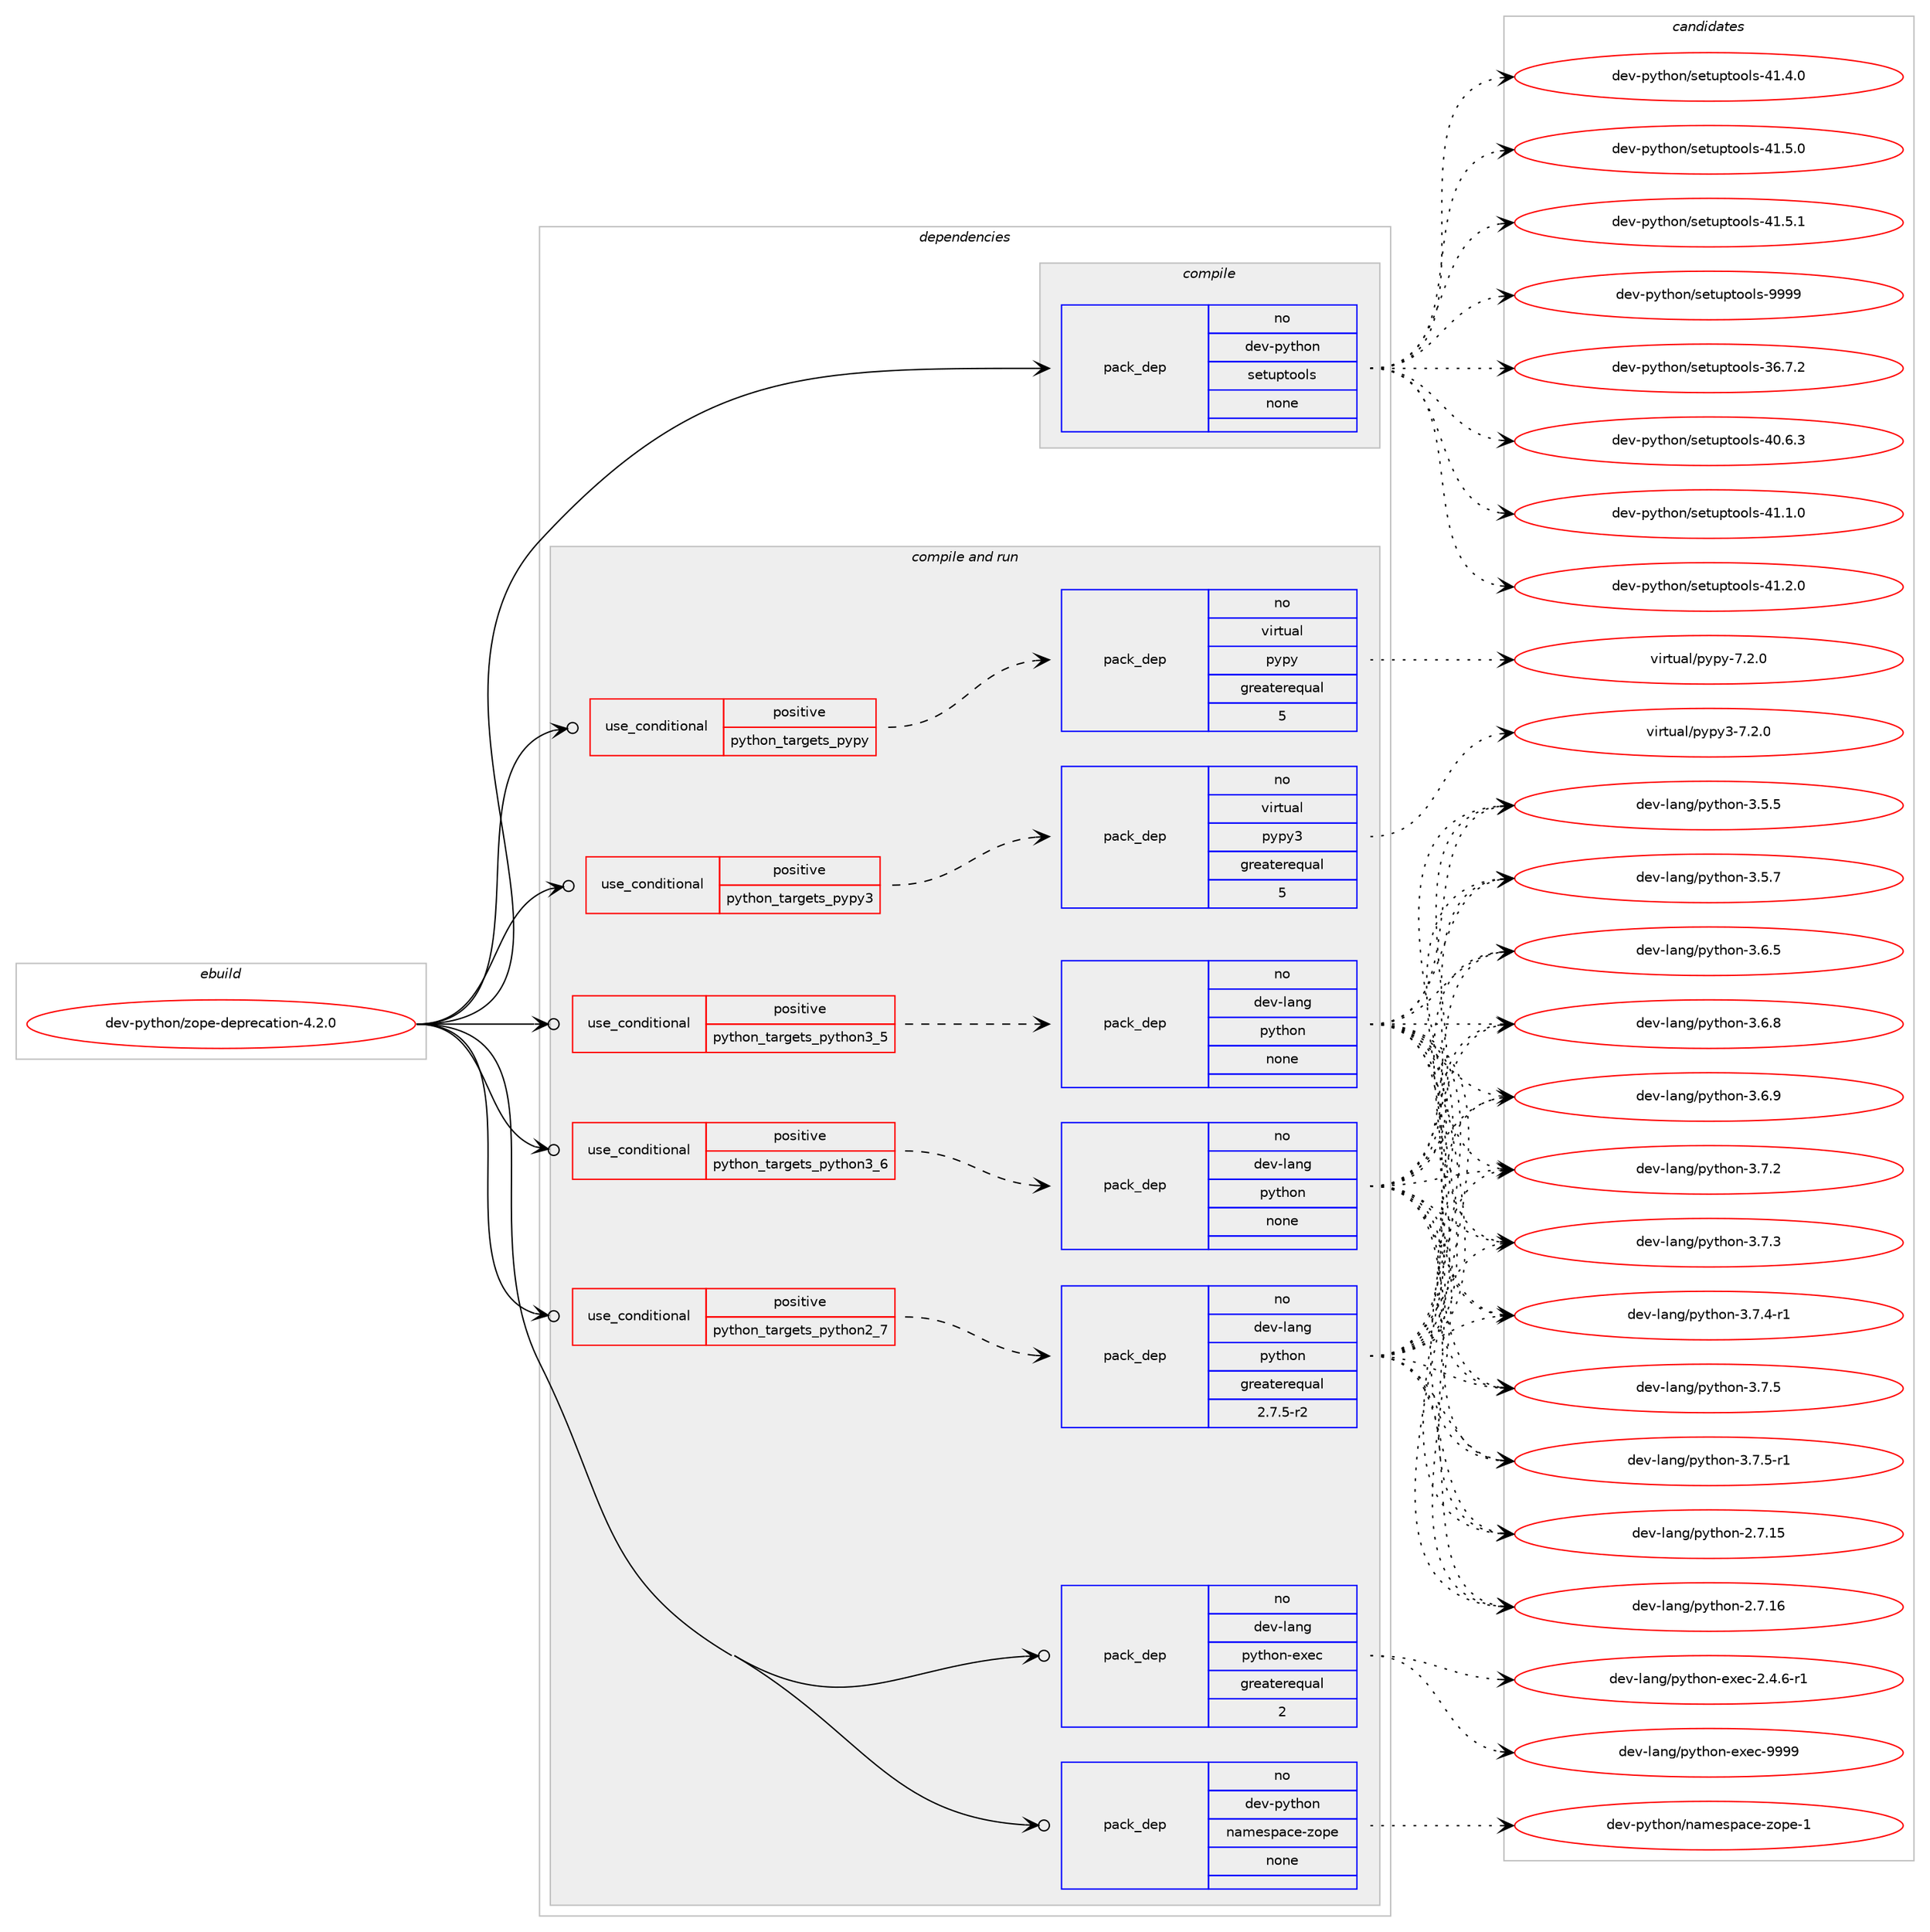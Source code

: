 digraph prolog {

# *************
# Graph options
# *************

newrank=true;
concentrate=true;
compound=true;
graph [rankdir=LR,fontname=Helvetica,fontsize=10,ranksep=1.5];#, ranksep=2.5, nodesep=0.2];
edge  [arrowhead=vee];
node  [fontname=Helvetica,fontsize=10];

# **********
# The ebuild
# **********

subgraph cluster_leftcol {
color=gray;
rank=same;
label=<<i>ebuild</i>>;
id [label="dev-python/zope-deprecation-4.2.0", color=red, width=4, href="../dev-python/zope-deprecation-4.2.0.svg"];
}

# ****************
# The dependencies
# ****************

subgraph cluster_midcol {
color=gray;
label=<<i>dependencies</i>>;
subgraph cluster_compile {
fillcolor="#eeeeee";
style=filled;
label=<<i>compile</i>>;
subgraph pack481459 {
dependency645259 [label=<<TABLE BORDER="0" CELLBORDER="1" CELLSPACING="0" CELLPADDING="4" WIDTH="220"><TR><TD ROWSPAN="6" CELLPADDING="30">pack_dep</TD></TR><TR><TD WIDTH="110">no</TD></TR><TR><TD>dev-python</TD></TR><TR><TD>setuptools</TD></TR><TR><TD>none</TD></TR><TR><TD></TD></TR></TABLE>>, shape=none, color=blue];
}
id:e -> dependency645259:w [weight=20,style="solid",arrowhead="vee"];
}
subgraph cluster_compileandrun {
fillcolor="#eeeeee";
style=filled;
label=<<i>compile and run</i>>;
subgraph cond151911 {
dependency645260 [label=<<TABLE BORDER="0" CELLBORDER="1" CELLSPACING="0" CELLPADDING="4"><TR><TD ROWSPAN="3" CELLPADDING="10">use_conditional</TD></TR><TR><TD>positive</TD></TR><TR><TD>python_targets_pypy</TD></TR></TABLE>>, shape=none, color=red];
subgraph pack481460 {
dependency645261 [label=<<TABLE BORDER="0" CELLBORDER="1" CELLSPACING="0" CELLPADDING="4" WIDTH="220"><TR><TD ROWSPAN="6" CELLPADDING="30">pack_dep</TD></TR><TR><TD WIDTH="110">no</TD></TR><TR><TD>virtual</TD></TR><TR><TD>pypy</TD></TR><TR><TD>greaterequal</TD></TR><TR><TD>5</TD></TR></TABLE>>, shape=none, color=blue];
}
dependency645260:e -> dependency645261:w [weight=20,style="dashed",arrowhead="vee"];
}
id:e -> dependency645260:w [weight=20,style="solid",arrowhead="odotvee"];
subgraph cond151912 {
dependency645262 [label=<<TABLE BORDER="0" CELLBORDER="1" CELLSPACING="0" CELLPADDING="4"><TR><TD ROWSPAN="3" CELLPADDING="10">use_conditional</TD></TR><TR><TD>positive</TD></TR><TR><TD>python_targets_pypy3</TD></TR></TABLE>>, shape=none, color=red];
subgraph pack481461 {
dependency645263 [label=<<TABLE BORDER="0" CELLBORDER="1" CELLSPACING="0" CELLPADDING="4" WIDTH="220"><TR><TD ROWSPAN="6" CELLPADDING="30">pack_dep</TD></TR><TR><TD WIDTH="110">no</TD></TR><TR><TD>virtual</TD></TR><TR><TD>pypy3</TD></TR><TR><TD>greaterequal</TD></TR><TR><TD>5</TD></TR></TABLE>>, shape=none, color=blue];
}
dependency645262:e -> dependency645263:w [weight=20,style="dashed",arrowhead="vee"];
}
id:e -> dependency645262:w [weight=20,style="solid",arrowhead="odotvee"];
subgraph cond151913 {
dependency645264 [label=<<TABLE BORDER="0" CELLBORDER="1" CELLSPACING="0" CELLPADDING="4"><TR><TD ROWSPAN="3" CELLPADDING="10">use_conditional</TD></TR><TR><TD>positive</TD></TR><TR><TD>python_targets_python2_7</TD></TR></TABLE>>, shape=none, color=red];
subgraph pack481462 {
dependency645265 [label=<<TABLE BORDER="0" CELLBORDER="1" CELLSPACING="0" CELLPADDING="4" WIDTH="220"><TR><TD ROWSPAN="6" CELLPADDING="30">pack_dep</TD></TR><TR><TD WIDTH="110">no</TD></TR><TR><TD>dev-lang</TD></TR><TR><TD>python</TD></TR><TR><TD>greaterequal</TD></TR><TR><TD>2.7.5-r2</TD></TR></TABLE>>, shape=none, color=blue];
}
dependency645264:e -> dependency645265:w [weight=20,style="dashed",arrowhead="vee"];
}
id:e -> dependency645264:w [weight=20,style="solid",arrowhead="odotvee"];
subgraph cond151914 {
dependency645266 [label=<<TABLE BORDER="0" CELLBORDER="1" CELLSPACING="0" CELLPADDING="4"><TR><TD ROWSPAN="3" CELLPADDING="10">use_conditional</TD></TR><TR><TD>positive</TD></TR><TR><TD>python_targets_python3_5</TD></TR></TABLE>>, shape=none, color=red];
subgraph pack481463 {
dependency645267 [label=<<TABLE BORDER="0" CELLBORDER="1" CELLSPACING="0" CELLPADDING="4" WIDTH="220"><TR><TD ROWSPAN="6" CELLPADDING="30">pack_dep</TD></TR><TR><TD WIDTH="110">no</TD></TR><TR><TD>dev-lang</TD></TR><TR><TD>python</TD></TR><TR><TD>none</TD></TR><TR><TD></TD></TR></TABLE>>, shape=none, color=blue];
}
dependency645266:e -> dependency645267:w [weight=20,style="dashed",arrowhead="vee"];
}
id:e -> dependency645266:w [weight=20,style="solid",arrowhead="odotvee"];
subgraph cond151915 {
dependency645268 [label=<<TABLE BORDER="0" CELLBORDER="1" CELLSPACING="0" CELLPADDING="4"><TR><TD ROWSPAN="3" CELLPADDING="10">use_conditional</TD></TR><TR><TD>positive</TD></TR><TR><TD>python_targets_python3_6</TD></TR></TABLE>>, shape=none, color=red];
subgraph pack481464 {
dependency645269 [label=<<TABLE BORDER="0" CELLBORDER="1" CELLSPACING="0" CELLPADDING="4" WIDTH="220"><TR><TD ROWSPAN="6" CELLPADDING="30">pack_dep</TD></TR><TR><TD WIDTH="110">no</TD></TR><TR><TD>dev-lang</TD></TR><TR><TD>python</TD></TR><TR><TD>none</TD></TR><TR><TD></TD></TR></TABLE>>, shape=none, color=blue];
}
dependency645268:e -> dependency645269:w [weight=20,style="dashed",arrowhead="vee"];
}
id:e -> dependency645268:w [weight=20,style="solid",arrowhead="odotvee"];
subgraph pack481465 {
dependency645270 [label=<<TABLE BORDER="0" CELLBORDER="1" CELLSPACING="0" CELLPADDING="4" WIDTH="220"><TR><TD ROWSPAN="6" CELLPADDING="30">pack_dep</TD></TR><TR><TD WIDTH="110">no</TD></TR><TR><TD>dev-lang</TD></TR><TR><TD>python-exec</TD></TR><TR><TD>greaterequal</TD></TR><TR><TD>2</TD></TR></TABLE>>, shape=none, color=blue];
}
id:e -> dependency645270:w [weight=20,style="solid",arrowhead="odotvee"];
subgraph pack481466 {
dependency645271 [label=<<TABLE BORDER="0" CELLBORDER="1" CELLSPACING="0" CELLPADDING="4" WIDTH="220"><TR><TD ROWSPAN="6" CELLPADDING="30">pack_dep</TD></TR><TR><TD WIDTH="110">no</TD></TR><TR><TD>dev-python</TD></TR><TR><TD>namespace-zope</TD></TR><TR><TD>none</TD></TR><TR><TD></TD></TR></TABLE>>, shape=none, color=blue];
}
id:e -> dependency645271:w [weight=20,style="solid",arrowhead="odotvee"];
}
subgraph cluster_run {
fillcolor="#eeeeee";
style=filled;
label=<<i>run</i>>;
}
}

# **************
# The candidates
# **************

subgraph cluster_choices {
rank=same;
color=gray;
label=<<i>candidates</i>>;

subgraph choice481459 {
color=black;
nodesep=1;
choice100101118451121211161041111104711510111611711211611111110811545515446554650 [label="dev-python/setuptools-36.7.2", color=red, width=4,href="../dev-python/setuptools-36.7.2.svg"];
choice100101118451121211161041111104711510111611711211611111110811545524846544651 [label="dev-python/setuptools-40.6.3", color=red, width=4,href="../dev-python/setuptools-40.6.3.svg"];
choice100101118451121211161041111104711510111611711211611111110811545524946494648 [label="dev-python/setuptools-41.1.0", color=red, width=4,href="../dev-python/setuptools-41.1.0.svg"];
choice100101118451121211161041111104711510111611711211611111110811545524946504648 [label="dev-python/setuptools-41.2.0", color=red, width=4,href="../dev-python/setuptools-41.2.0.svg"];
choice100101118451121211161041111104711510111611711211611111110811545524946524648 [label="dev-python/setuptools-41.4.0", color=red, width=4,href="../dev-python/setuptools-41.4.0.svg"];
choice100101118451121211161041111104711510111611711211611111110811545524946534648 [label="dev-python/setuptools-41.5.0", color=red, width=4,href="../dev-python/setuptools-41.5.0.svg"];
choice100101118451121211161041111104711510111611711211611111110811545524946534649 [label="dev-python/setuptools-41.5.1", color=red, width=4,href="../dev-python/setuptools-41.5.1.svg"];
choice10010111845112121116104111110471151011161171121161111111081154557575757 [label="dev-python/setuptools-9999", color=red, width=4,href="../dev-python/setuptools-9999.svg"];
dependency645259:e -> choice100101118451121211161041111104711510111611711211611111110811545515446554650:w [style=dotted,weight="100"];
dependency645259:e -> choice100101118451121211161041111104711510111611711211611111110811545524846544651:w [style=dotted,weight="100"];
dependency645259:e -> choice100101118451121211161041111104711510111611711211611111110811545524946494648:w [style=dotted,weight="100"];
dependency645259:e -> choice100101118451121211161041111104711510111611711211611111110811545524946504648:w [style=dotted,weight="100"];
dependency645259:e -> choice100101118451121211161041111104711510111611711211611111110811545524946524648:w [style=dotted,weight="100"];
dependency645259:e -> choice100101118451121211161041111104711510111611711211611111110811545524946534648:w [style=dotted,weight="100"];
dependency645259:e -> choice100101118451121211161041111104711510111611711211611111110811545524946534649:w [style=dotted,weight="100"];
dependency645259:e -> choice10010111845112121116104111110471151011161171121161111111081154557575757:w [style=dotted,weight="100"];
}
subgraph choice481460 {
color=black;
nodesep=1;
choice1181051141161179710847112121112121455546504648 [label="virtual/pypy-7.2.0", color=red, width=4,href="../virtual/pypy-7.2.0.svg"];
dependency645261:e -> choice1181051141161179710847112121112121455546504648:w [style=dotted,weight="100"];
}
subgraph choice481461 {
color=black;
nodesep=1;
choice118105114116117971084711212111212151455546504648 [label="virtual/pypy3-7.2.0", color=red, width=4,href="../virtual/pypy3-7.2.0.svg"];
dependency645263:e -> choice118105114116117971084711212111212151455546504648:w [style=dotted,weight="100"];
}
subgraph choice481462 {
color=black;
nodesep=1;
choice10010111845108971101034711212111610411111045504655464953 [label="dev-lang/python-2.7.15", color=red, width=4,href="../dev-lang/python-2.7.15.svg"];
choice10010111845108971101034711212111610411111045504655464954 [label="dev-lang/python-2.7.16", color=red, width=4,href="../dev-lang/python-2.7.16.svg"];
choice100101118451089711010347112121116104111110455146534653 [label="dev-lang/python-3.5.5", color=red, width=4,href="../dev-lang/python-3.5.5.svg"];
choice100101118451089711010347112121116104111110455146534655 [label="dev-lang/python-3.5.7", color=red, width=4,href="../dev-lang/python-3.5.7.svg"];
choice100101118451089711010347112121116104111110455146544653 [label="dev-lang/python-3.6.5", color=red, width=4,href="../dev-lang/python-3.6.5.svg"];
choice100101118451089711010347112121116104111110455146544656 [label="dev-lang/python-3.6.8", color=red, width=4,href="../dev-lang/python-3.6.8.svg"];
choice100101118451089711010347112121116104111110455146544657 [label="dev-lang/python-3.6.9", color=red, width=4,href="../dev-lang/python-3.6.9.svg"];
choice100101118451089711010347112121116104111110455146554650 [label="dev-lang/python-3.7.2", color=red, width=4,href="../dev-lang/python-3.7.2.svg"];
choice100101118451089711010347112121116104111110455146554651 [label="dev-lang/python-3.7.3", color=red, width=4,href="../dev-lang/python-3.7.3.svg"];
choice1001011184510897110103471121211161041111104551465546524511449 [label="dev-lang/python-3.7.4-r1", color=red, width=4,href="../dev-lang/python-3.7.4-r1.svg"];
choice100101118451089711010347112121116104111110455146554653 [label="dev-lang/python-3.7.5", color=red, width=4,href="../dev-lang/python-3.7.5.svg"];
choice1001011184510897110103471121211161041111104551465546534511449 [label="dev-lang/python-3.7.5-r1", color=red, width=4,href="../dev-lang/python-3.7.5-r1.svg"];
dependency645265:e -> choice10010111845108971101034711212111610411111045504655464953:w [style=dotted,weight="100"];
dependency645265:e -> choice10010111845108971101034711212111610411111045504655464954:w [style=dotted,weight="100"];
dependency645265:e -> choice100101118451089711010347112121116104111110455146534653:w [style=dotted,weight="100"];
dependency645265:e -> choice100101118451089711010347112121116104111110455146534655:w [style=dotted,weight="100"];
dependency645265:e -> choice100101118451089711010347112121116104111110455146544653:w [style=dotted,weight="100"];
dependency645265:e -> choice100101118451089711010347112121116104111110455146544656:w [style=dotted,weight="100"];
dependency645265:e -> choice100101118451089711010347112121116104111110455146544657:w [style=dotted,weight="100"];
dependency645265:e -> choice100101118451089711010347112121116104111110455146554650:w [style=dotted,weight="100"];
dependency645265:e -> choice100101118451089711010347112121116104111110455146554651:w [style=dotted,weight="100"];
dependency645265:e -> choice1001011184510897110103471121211161041111104551465546524511449:w [style=dotted,weight="100"];
dependency645265:e -> choice100101118451089711010347112121116104111110455146554653:w [style=dotted,weight="100"];
dependency645265:e -> choice1001011184510897110103471121211161041111104551465546534511449:w [style=dotted,weight="100"];
}
subgraph choice481463 {
color=black;
nodesep=1;
choice10010111845108971101034711212111610411111045504655464953 [label="dev-lang/python-2.7.15", color=red, width=4,href="../dev-lang/python-2.7.15.svg"];
choice10010111845108971101034711212111610411111045504655464954 [label="dev-lang/python-2.7.16", color=red, width=4,href="../dev-lang/python-2.7.16.svg"];
choice100101118451089711010347112121116104111110455146534653 [label="dev-lang/python-3.5.5", color=red, width=4,href="../dev-lang/python-3.5.5.svg"];
choice100101118451089711010347112121116104111110455146534655 [label="dev-lang/python-3.5.7", color=red, width=4,href="../dev-lang/python-3.5.7.svg"];
choice100101118451089711010347112121116104111110455146544653 [label="dev-lang/python-3.6.5", color=red, width=4,href="../dev-lang/python-3.6.5.svg"];
choice100101118451089711010347112121116104111110455146544656 [label="dev-lang/python-3.6.8", color=red, width=4,href="../dev-lang/python-3.6.8.svg"];
choice100101118451089711010347112121116104111110455146544657 [label="dev-lang/python-3.6.9", color=red, width=4,href="../dev-lang/python-3.6.9.svg"];
choice100101118451089711010347112121116104111110455146554650 [label="dev-lang/python-3.7.2", color=red, width=4,href="../dev-lang/python-3.7.2.svg"];
choice100101118451089711010347112121116104111110455146554651 [label="dev-lang/python-3.7.3", color=red, width=4,href="../dev-lang/python-3.7.3.svg"];
choice1001011184510897110103471121211161041111104551465546524511449 [label="dev-lang/python-3.7.4-r1", color=red, width=4,href="../dev-lang/python-3.7.4-r1.svg"];
choice100101118451089711010347112121116104111110455146554653 [label="dev-lang/python-3.7.5", color=red, width=4,href="../dev-lang/python-3.7.5.svg"];
choice1001011184510897110103471121211161041111104551465546534511449 [label="dev-lang/python-3.7.5-r1", color=red, width=4,href="../dev-lang/python-3.7.5-r1.svg"];
dependency645267:e -> choice10010111845108971101034711212111610411111045504655464953:w [style=dotted,weight="100"];
dependency645267:e -> choice10010111845108971101034711212111610411111045504655464954:w [style=dotted,weight="100"];
dependency645267:e -> choice100101118451089711010347112121116104111110455146534653:w [style=dotted,weight="100"];
dependency645267:e -> choice100101118451089711010347112121116104111110455146534655:w [style=dotted,weight="100"];
dependency645267:e -> choice100101118451089711010347112121116104111110455146544653:w [style=dotted,weight="100"];
dependency645267:e -> choice100101118451089711010347112121116104111110455146544656:w [style=dotted,weight="100"];
dependency645267:e -> choice100101118451089711010347112121116104111110455146544657:w [style=dotted,weight="100"];
dependency645267:e -> choice100101118451089711010347112121116104111110455146554650:w [style=dotted,weight="100"];
dependency645267:e -> choice100101118451089711010347112121116104111110455146554651:w [style=dotted,weight="100"];
dependency645267:e -> choice1001011184510897110103471121211161041111104551465546524511449:w [style=dotted,weight="100"];
dependency645267:e -> choice100101118451089711010347112121116104111110455146554653:w [style=dotted,weight="100"];
dependency645267:e -> choice1001011184510897110103471121211161041111104551465546534511449:w [style=dotted,weight="100"];
}
subgraph choice481464 {
color=black;
nodesep=1;
choice10010111845108971101034711212111610411111045504655464953 [label="dev-lang/python-2.7.15", color=red, width=4,href="../dev-lang/python-2.7.15.svg"];
choice10010111845108971101034711212111610411111045504655464954 [label="dev-lang/python-2.7.16", color=red, width=4,href="../dev-lang/python-2.7.16.svg"];
choice100101118451089711010347112121116104111110455146534653 [label="dev-lang/python-3.5.5", color=red, width=4,href="../dev-lang/python-3.5.5.svg"];
choice100101118451089711010347112121116104111110455146534655 [label="dev-lang/python-3.5.7", color=red, width=4,href="../dev-lang/python-3.5.7.svg"];
choice100101118451089711010347112121116104111110455146544653 [label="dev-lang/python-3.6.5", color=red, width=4,href="../dev-lang/python-3.6.5.svg"];
choice100101118451089711010347112121116104111110455146544656 [label="dev-lang/python-3.6.8", color=red, width=4,href="../dev-lang/python-3.6.8.svg"];
choice100101118451089711010347112121116104111110455146544657 [label="dev-lang/python-3.6.9", color=red, width=4,href="../dev-lang/python-3.6.9.svg"];
choice100101118451089711010347112121116104111110455146554650 [label="dev-lang/python-3.7.2", color=red, width=4,href="../dev-lang/python-3.7.2.svg"];
choice100101118451089711010347112121116104111110455146554651 [label="dev-lang/python-3.7.3", color=red, width=4,href="../dev-lang/python-3.7.3.svg"];
choice1001011184510897110103471121211161041111104551465546524511449 [label="dev-lang/python-3.7.4-r1", color=red, width=4,href="../dev-lang/python-3.7.4-r1.svg"];
choice100101118451089711010347112121116104111110455146554653 [label="dev-lang/python-3.7.5", color=red, width=4,href="../dev-lang/python-3.7.5.svg"];
choice1001011184510897110103471121211161041111104551465546534511449 [label="dev-lang/python-3.7.5-r1", color=red, width=4,href="../dev-lang/python-3.7.5-r1.svg"];
dependency645269:e -> choice10010111845108971101034711212111610411111045504655464953:w [style=dotted,weight="100"];
dependency645269:e -> choice10010111845108971101034711212111610411111045504655464954:w [style=dotted,weight="100"];
dependency645269:e -> choice100101118451089711010347112121116104111110455146534653:w [style=dotted,weight="100"];
dependency645269:e -> choice100101118451089711010347112121116104111110455146534655:w [style=dotted,weight="100"];
dependency645269:e -> choice100101118451089711010347112121116104111110455146544653:w [style=dotted,weight="100"];
dependency645269:e -> choice100101118451089711010347112121116104111110455146544656:w [style=dotted,weight="100"];
dependency645269:e -> choice100101118451089711010347112121116104111110455146544657:w [style=dotted,weight="100"];
dependency645269:e -> choice100101118451089711010347112121116104111110455146554650:w [style=dotted,weight="100"];
dependency645269:e -> choice100101118451089711010347112121116104111110455146554651:w [style=dotted,weight="100"];
dependency645269:e -> choice1001011184510897110103471121211161041111104551465546524511449:w [style=dotted,weight="100"];
dependency645269:e -> choice100101118451089711010347112121116104111110455146554653:w [style=dotted,weight="100"];
dependency645269:e -> choice1001011184510897110103471121211161041111104551465546534511449:w [style=dotted,weight="100"];
}
subgraph choice481465 {
color=black;
nodesep=1;
choice10010111845108971101034711212111610411111045101120101994550465246544511449 [label="dev-lang/python-exec-2.4.6-r1", color=red, width=4,href="../dev-lang/python-exec-2.4.6-r1.svg"];
choice10010111845108971101034711212111610411111045101120101994557575757 [label="dev-lang/python-exec-9999", color=red, width=4,href="../dev-lang/python-exec-9999.svg"];
dependency645270:e -> choice10010111845108971101034711212111610411111045101120101994550465246544511449:w [style=dotted,weight="100"];
dependency645270:e -> choice10010111845108971101034711212111610411111045101120101994557575757:w [style=dotted,weight="100"];
}
subgraph choice481466 {
color=black;
nodesep=1;
choice1001011184511212111610411111047110971091011151129799101451221111121014549 [label="dev-python/namespace-zope-1", color=red, width=4,href="../dev-python/namespace-zope-1.svg"];
dependency645271:e -> choice1001011184511212111610411111047110971091011151129799101451221111121014549:w [style=dotted,weight="100"];
}
}

}

